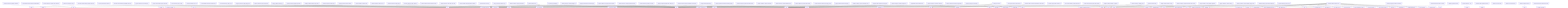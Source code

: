 graph TD
    uml_support.py_generate_mermaid_class_diagram['uml_support.py:generate_mermaid_class_diagram'] --> isinstance['isinstance']
    recommendation_support.py_generate_recommendations['recommendation_support.py:generate_recommendations']
    complexity_support.py_analyze_complexity_with_radon['complexity_support.py:analyze_complexity_with_radon'] --> str['str']
    complexity_support.py_analyze_maintainability_with_radon['complexity_support.py:analyze_maintainability_with_radon'] --> str['str']
    usage_example_support.py_extract_usage_examples['usage_example_support.py:extract_usage_examples'] --> isinstance['isinstance']
    monorepo_support.py_find_subprojects['monorepo_support.py:find_subprojects']
    security_support.py_analyze_security_with_bandit['security_support.py:analyze_security_with_bandit'] --> str['str']
    linting_support.py_run_pylint_on_files['linting_support.py:run_pylint_on_files'] --> str['str']
    git_support.py_get_contributors['git_support.py:get_contributors'] --> len['len']
    git_support.py_get_contributors['git_support.py:get_contributors'] --> int['int']
    git_support.py_get_contributors['git_support.py:get_contributors'] --> str['str']
    git_support.py_clone_repo_temp['git_support.py:clone_repo_temp'] --> str['str']
    git_support.py_clone_repo_temp['git_support.py:clone_repo_temp'] --> Path['Path']
    git_support.py_cleanup_temp_repo['git_support.py:cleanup_temp_repo']
    ai_summarization_support.py_ai_summarize_code['ai_summarization_support.py:ai_summarize_code']
    smartrepo_analyzer.py_create_requirements_txt['smartrepo_analyzer.py:create_requirements_txt'] --> open['open']
    smartrepo_analyzer.py_create_requirements_txt['smartrepo_analyzer.py:create_requirements_txt'] --> print['print']
    smartrepo_analyzer.py_main['smartrepo_analyzer.py:main'] --> SmartRepoAnalyzer['SmartRepoAnalyzer']
    smartrepo_analyzer.py_main['smartrepo_analyzer.py:main'] --> print['print']
    smartrepo_analyzer.py_main['smartrepo_analyzer.py:main'] --> create_requirements_txt['create_requirements_txt']
    smartrepo_analyzer.py___init__['smartrepo_analyzer.py:__init__'] --> Console['Console']
    smartrepo_analyzer.py_detect_project_type['smartrepo_analyzer.py:detect_project_type'] --> analyzer['analyzer']
    smartrepo_analyzer.py__analyze_package_json['smartrepo_analyzer.py:_analyze_package_json'] --> open['open']
    smartrepo_analyzer.py__analyze_package_json['smartrepo_analyzer.py:_analyze_package_json'] --> len['len']
    smartrepo_analyzer.py__analyze_package_json['smartrepo_analyzer.py:_analyze_package_json'] --> any['any']
    smartrepo_analyzer.py__analyze_requirements['smartrepo_analyzer.py:_analyze_requirements'] --> open['open']
    smartrepo_analyzer.py__analyze_pipfile['smartrepo_analyzer.py:_analyze_pipfile']
    smartrepo_analyzer.py__analyze_pubspec['smartrepo_analyzer.py:_analyze_pubspec']
    smartrepo_analyzer.py__analyze_cargo['smartrepo_analyzer.py:_analyze_cargo']
    smartrepo_analyzer.py__analyze_go_mod['smartrepo_analyzer.py:_analyze_go_mod']
    smartrepo_analyzer.py__analyze_maven['smartrepo_analyzer.py:_analyze_maven']
    smartrepo_analyzer.py__analyze_composer['smartrepo_analyzer.py:_analyze_composer']
    smartrepo_analyzer.py__analyze_by_extensions['smartrepo_analyzer.py:_analyze_by_extensions'] --> max['max']
    smartrepo_analyzer.py__analyze_by_extensions['smartrepo_analyzer.py:_analyze_by_extensions'] --> defaultdict['defaultdict']
    smartrepo_analyzer.py__find_python_entry_points['smartrepo_analyzer.py:_find_python_entry_points']
    smartrepo_analyzer.py_analyze_file['smartrepo_analyzer.py:analyze_file'] --> len['len']
    smartrepo_analyzer.py_analyze_file['smartrepo_analyzer.py:analyze_file'] --> open['open']
    smartrepo_analyzer.py_analyze_file['smartrepo_analyzer.py:analyze_file'] --> FileInfo['FileInfo']
    smartrepo_analyzer.py_analyze_file['smartrepo_analyzer.py:analyze_file'] --> get_lexer_for_filename['get_lexer_for_filename']
    smartrepo_analyzer.py_analyze_file['smartrepo_analyzer.py:analyze_file'] --> print['print']
    smartrepo_analyzer.py_analyze_file['smartrepo_analyzer.py:analyze_file'] --> str['str']
    smartrepo_analyzer.py__analyze_python_file['smartrepo_analyzer.py:_analyze_python_file'] --> sum['sum']
    smartrepo_analyzer.py__analyze_python_file['smartrepo_analyzer.py:_analyze_python_file'] --> set['set']
    smartrepo_analyzer.py__analyze_python_file['smartrepo_analyzer.py:_analyze_python_file'] --> isinstance['isinstance']
    smartrepo_analyzer.py__analyze_python_file['smartrepo_analyzer.py:_analyze_python_file'] --> list['list']
    smartrepo_analyzer.py__analyze_js_file['smartrepo_analyzer.py:_analyze_js_file'] --> set['set']
    smartrepo_analyzer.py__analyze_js_file['smartrepo_analyzer.py:_analyze_js_file'] --> list['list']
    smartrepo_analyzer.py__generate_file_summary['smartrepo_analyzer.py:_generate_file_summary'] --> len['len']
    smartrepo_analyzer.py_analyze_project['smartrepo_analyzer.py:analyze_project'] --> len['len']
    smartrepo_analyzer.py_analyze_project['smartrepo_analyzer.py:analyze_project'] --> analyze_security_with_bandit['analyze_security_with_bandit']
    smartrepo_analyzer.py_analyze_project['smartrepo_analyzer.py:analyze_project'] --> run_pylint_on_files['run_pylint_on_files']
    smartrepo_analyzer.py_analyze_project['smartrepo_analyzer.py:analyze_project'] --> Progress['Progress']
    smartrepo_analyzer.py_analyze_project['smartrepo_analyzer.py:analyze_project'] --> TimeElapsedColumn['TimeElapsedColumn']
    smartrepo_analyzer.py_analyze_project['smartrepo_analyzer.py:analyze_project'] --> analyze_maintainability_with_radon['analyze_maintainability_with_radon']
    smartrepo_analyzer.py_analyze_project['smartrepo_analyzer.py:analyze_project'] --> str['str']
    smartrepo_analyzer.py_analyze_project['smartrepo_analyzer.py:analyze_project'] --> parse_coverage_xml['parse_coverage_xml']
    smartrepo_analyzer.py_analyze_project['smartrepo_analyzer.py:analyze_project'] --> ai_summarize_code['ai_summarize_code']
    smartrepo_analyzer.py_analyze_project['smartrepo_analyzer.py:analyze_project'] --> get_contributors['get_contributors']
    smartrepo_analyzer.py_analyze_project['smartrepo_analyzer.py:analyze_project'] --> run_eslint_on_files['run_eslint_on_files']
    smartrepo_analyzer.py_analyze_project['smartrepo_analyzer.py:analyze_project'] --> run_flake8_on_files['run_flake8_on_files']
    smartrepo_analyzer.py_analyze_project['smartrepo_analyzer.py:analyze_project'] --> list['list']
    smartrepo_analyzer.py_analyze_project['smartrepo_analyzer.py:analyze_project'] --> analyze_complexity_with_radon['analyze_complexity_with_radon']
    smartrepo_analyzer.py_analyze_project['smartrepo_analyzer.py:analyze_project'] --> get_overall_coverage['get_overall_coverage']
    smartrepo_analyzer.py_analyze_project['smartrepo_analyzer.py:analyze_project'] --> save_call_graph_mermaid['save_call_graph_mermaid']
    smartrepo_analyzer.py_analyze_project['smartrepo_analyzer.py:analyze_project'] --> find_cycles['find_cycles']
    smartrepo_analyzer.py_analyze_project['smartrepo_analyzer.py:analyze_project'] --> ProjectStructure['ProjectStructure']
    smartrepo_analyzer.py_analyze_project['smartrepo_analyzer.py:analyze_project'] --> TimeRemainingColumn['TimeRemainingColumn']
    smartrepo_analyzer.py_analyze_project['smartrepo_analyzer.py:analyze_project'] --> detect_frameworks['detect_frameworks']
    smartrepo_analyzer.py_analyze_project['smartrepo_analyzer.py:analyze_project'] --> extract_call_graph['extract_call_graph']
    smartrepo_analyzer.py_analyze_project['smartrepo_analyzer.py:analyze_project'] --> print['print']
    smartrepo_analyzer.py__should_analyze_file['smartrepo_analyzer.py:_should_analyze_file'] --> any['any']
    smartrepo_analyzer.py__should_analyze_file['smartrepo_analyzer.py:_should_analyze_file'] --> str['str']
    smartrepo_analyzer.py__extract_dependencies['smartrepo_analyzer.py:_extract_dependencies'] --> open['open']
    smartrepo_analyzer.py__categorize_architecture['smartrepo_analyzer.py:_categorize_architecture'] --> any['any']
    smartrepo_analyzer.py__calculate_metrics['smartrepo_analyzer.py:_calculate_metrics'] --> sum['sum']
    smartrepo_analyzer.py__calculate_metrics['smartrepo_analyzer.py:_calculate_metrics'] --> len['len']
    smartrepo_analyzer.py__calculate_metrics['smartrepo_analyzer.py:_calculate_metrics'] --> defaultdict['defaultdict']
    smartrepo_analyzer.py__calculate_metrics['smartrepo_analyzer.py:_calculate_metrics'] --> dict['dict']
    smartrepo_analyzer.py__calculate_metrics['smartrepo_analyzer.py:_calculate_metrics'] --> round['round']
    smartrepo_analyzer.py__build_file_dependency_graph['smartrepo_analyzer.py:_build_file_dependency_graph'] --> Path['Path']
    smartrepo_analyzer.py_generate_all['smartrepo_analyzer.py:generate_all'] --> open['open']
    smartrepo_analyzer.py_generate_all['smartrepo_analyzer.py:generate_all'] --> len['len']
    smartrepo_analyzer.py_generate_all['smartrepo_analyzer.py:generate_all'] --> generate_recommendations['generate_recommendations']
    smartrepo_analyzer.py_generate_all['smartrepo_analyzer.py:generate_all'] --> print['print']
    smartrepo_analyzer.py_generate_all['smartrepo_analyzer.py:generate_all'] --> hasattr['hasattr']
    smartrepo_analyzer.py_generate_enhanced_readme['smartrepo_analyzer.py:generate_enhanced_readme'] --> open['open']
    smartrepo_analyzer.py_generate_enhanced_readme['smartrepo_analyzer.py:generate_enhanced_readme'] --> len['len']
    smartrepo_analyzer.py_generate_enhanced_readme['smartrepo_analyzer.py:generate_enhanced_readme'] --> str['str']
    smartrepo_analyzer.py__generate_project_description['smartrepo_analyzer.py:_generate_project_description'] --> any['any']
    smartrepo_analyzer.py__generate_architecture_tree['smartrepo_analyzer.py:_generate_architecture_tree'] --> len['len']
    smartrepo_analyzer.py__generate_architecture_tree['smartrepo_analyzer.py:_generate_architecture_tree'] --> enumerate['enumerate']
    smartrepo_analyzer.py__generate_architecture_tree['smartrepo_analyzer.py:_generate_architecture_tree'] --> Path['Path']
    smartrepo_analyzer.py__generate_structure_description['smartrepo_analyzer.py:_generate_structure_description'] --> len['len']
    smartrepo_analyzer.py__generate_dependencies_section['smartrepo_analyzer.py:_generate_dependencies_section'] --> len['len']
    smartrepo_analyzer.py__generate_prerequisites['smartrepo_analyzer.py:_generate_prerequisites']
    smartrepo_analyzer.py__generate_installation_steps['smartrepo_analyzer.py:_generate_installation_steps']
    smartrepo_analyzer.py__generate_usage_examples['smartrepo_analyzer.py:_generate_usage_examples']
    smartrepo_analyzer.py__format_language_distribution['smartrepo_analyzer.py:_format_language_distribution'] --> sum['sum']
    smartrepo_analyzer.py__format_language_distribution['smartrepo_analyzer.py:_format_language_distribution'] --> sorted['sorted']
    smartrepo_analyzer.py_generate_architecture_diagram['smartrepo_analyzer.py:generate_architecture_diagram'] --> open['open']
    smartrepo_analyzer.py__generate_mermaid_diagram['smartrepo_analyzer.py:_generate_mermaid_diagram'] --> enumerate['enumerate']
    smartrepo_analyzer.py__generate_mermaid_diagram['smartrepo_analyzer.py:_generate_mermaid_diagram'] --> Path['Path']
    smartrepo_analyzer.py__generate_diagram_png['smartrepo_analyzer.py:_generate_diagram_png'] --> print['print']
    smartrepo_analyzer.py__generate_diagram_png['smartrepo_analyzer.py:_generate_diagram_png'] --> str['str']
    smartrepo_analyzer.py_generate_file_dependency_diagram['smartrepo_analyzer.py:generate_file_dependency_diagram'] --> open['open']
    smartrepo_analyzer.py_generate_file_dependency_diagram['smartrepo_analyzer.py:generate_file_dependency_diagram'] --> print['print']
    smartrepo_analyzer.py_generate_ai_summary['smartrepo_analyzer.py:generate_ai_summary'] --> open['open']
    smartrepo_analyzer.py_generate_ai_summary['smartrepo_analyzer.py:generate_ai_summary'] --> len['len']
    smartrepo_analyzer.py_generate_ai_summary['smartrepo_analyzer.py:generate_ai_summary'] --> sorted['sorted']
    smartrepo_analyzer.py__get_category_description['smartrepo_analyzer.py:_get_category_description']
    smartrepo_analyzer.py__generate_key_insights['smartrepo_analyzer.py:_generate_key_insights'] --> len['len']
    smartrepo_analyzer.py_generate_prompt_ready['smartrepo_analyzer.py:generate_prompt_ready'] --> open['open']
    smartrepo_analyzer.py_generate_prompt_ready['smartrepo_analyzer.py:generate_prompt_ready'] --> len['len']
    smartrepo_analyzer.py_generate_prompt_ready['smartrepo_analyzer.py:generate_prompt_ready'] --> chr['chr']
    smartrepo_analyzer.py__generate_architecture_prompt_section['smartrepo_analyzer.py:_generate_architecture_prompt_section'] --> len['len']
    smartrepo_analyzer.py__generate_components_prompt_section['smartrepo_analyzer.py:_generate_components_prompt_section'] --> sorted['sorted']
    smartrepo_analyzer.py__generate_dependencies_prompt_section['smartrepo_analyzer.py:_generate_dependencies_prompt_section']
    smartrepo_analyzer.py__generate_file_structure_prompt['smartrepo_analyzer.py:_generate_file_structure_prompt'] --> len['len']
    smartrepo_analyzer.py__generate_file_structure_prompt['smartrepo_analyzer.py:_generate_file_structure_prompt'] --> Path['Path']
    smartrepo_analyzer.py__generate_language_prompt_section['smartrepo_analyzer.py:_generate_language_prompt_section'] --> sum['sum']
    smartrepo_analyzer.py__generate_language_prompt_section['smartrepo_analyzer.py:_generate_language_prompt_section'] --> sorted['sorted']
    smartrepo_analyzer.py__generate_code_quality_section['smartrepo_analyzer.py:_generate_code_quality_section'] --> len['len']
    smartrepo_analyzer.py_generate_uml_diagram['smartrepo_analyzer.py:generate_uml_diagram'] --> print['print']
    smartrepo_analyzer.py_generate_uml_diagram['smartrepo_analyzer.py:generate_uml_diagram'] --> generate_mermaid_class_diagram['generate_mermaid_class_diagram']
    smartrepo_analyzer.py_generate_usage_examples_file['smartrepo_analyzer.py:generate_usage_examples_file'] --> open['open']
    smartrepo_analyzer.py_generate_usage_examples_file['smartrepo_analyzer.py:generate_usage_examples_file'] --> len['len']
    smartrepo_analyzer.py_generate_usage_examples_file['smartrepo_analyzer.py:generate_usage_examples_file'] --> extract_usage_examples['extract_usage_examples']
    smartrepo_analyzer.py_generate_usage_examples_file['smartrepo_analyzer.py:generate_usage_examples_file'] --> print['print']
    smartrepo_analyzer.py_generate_file_summaries['smartrepo_analyzer.py:generate_file_summaries'] --> open['open']
    smartrepo_analyzer.py_generate_file_summaries['smartrepo_analyzer.py:generate_file_summaries'] --> print['print']
    smartrepo_analyzer.py_generate_file_summaries['smartrepo_analyzer.py:generate_file_summaries'] --> summarize_file['summarize_file']
    smartrepo_analyzer.py_generate_file_summaries['smartrepo_analyzer.py:generate_file_summaries'] --> Path['Path']
    smartrepo_analyzer.py_print_logo['smartrepo_analyzer.py:print_logo'] --> Text['Text']
    smartrepo_analyzer.py_run['smartrepo_analyzer.py:run'] --> len['len']
    smartrepo_analyzer.py_run['smartrepo_analyzer.py:run'] --> DocumentationGenerator['DocumentationGenerator']
    smartrepo_analyzer.py_run['smartrepo_analyzer.py:run'] --> Path['Path']
    smartrepo_analyzer.py_run['smartrepo_analyzer.py:run'] --> CodeAnalyzer['CodeAnalyzer']
    smartrepo_analyzer.py_run['smartrepo_analyzer.py:run'] --> find_subprojects['find_subprojects']
    smartrepo_analyzer.py_run['smartrepo_analyzer.py:run'] --> print['print']
    smartrepo_analyzer.py_run['smartrepo_analyzer.py:run'] --> str['str']
    smartrepo_analyzer.py__print_summary['smartrepo_analyzer.py:_print_summary'] --> print['print']
    coverage_support.py_parse_coverage_xml['coverage_support.py:parse_coverage_xml'] --> int['int']
    coverage_support.py_get_overall_coverage['coverage_support.py:get_overall_coverage'] --> sum['sum']
    coverage_support.py_get_overall_coverage['coverage_support.py:get_overall_coverage'] --> len['len']
    summarization_support.py_summarize_file['summarization_support.py:summarize_file'] --> len['len']
    summarization_support.py_summarize_file['summarization_support.py:summarize_file'] --> enumerate['enumerate']
    multi_lint_support.py_run_flake8_on_files['multi_lint_support.py:run_flake8_on_files'] --> len['len']
    multi_lint_support.py_run_flake8_on_files['multi_lint_support.py:run_flake8_on_files'] --> str['str']
    multi_lint_support.py_run_eslint_on_files['multi_lint_support.py:run_eslint_on_files'] --> str['str']
    callgraph_support.py_extract_call_graph['callgraph_support.py:extract_call_graph'] --> set['set']
    callgraph_support.py_extract_call_graph['callgraph_support.py:extract_call_graph'] --> isinstance['isinstance']
    callgraph_support.py_call_graph_to_mermaid['callgraph_support.py:call_graph_to_mermaid']
    callgraph_support.py_find_cycles['callgraph_support.py:find_cycles'] --> list['list']
    callgraph_support.py_save_call_graph_mermaid['callgraph_support.py:save_call_graph_mermaid'] --> call_graph_to_mermaid['call_graph_to_mermaid']
    framework_detection_support.py_detect_frameworks['framework_detection_support.py:detect_frameworks'] --> set['set']
    smartrepo_tui.py_list_projects['smartrepo_tui.py:list_projects']
    smartrepo_tui.py_list_output_files['smartrepo_tui.py:list_output_files']
    smartrepo_tui.py_show_file_content['smartrepo_tui.py:show_file_content'] --> Panel['Panel']
    smartrepo_tui.py_show_file_content['smartrepo_tui.py:show_file_content'] --> str['str']
    smartrepo_tui.py_show_file_content['smartrepo_tui.py:show_file_content'] --> Syntax['Syntax']
    smartrepo_tui.py_main['smartrepo_tui.py:main'] --> len['len']
    smartrepo_tui.py_main['smartrepo_tui.py:main'] --> enumerate['enumerate']
    smartrepo_tui.py_main['smartrepo_tui.py:main'] --> str['str']
    smartrepo_tui.py_main['smartrepo_tui.py:main'] --> input['input']
    smartrepo_tui.py_main['smartrepo_tui.py:main'] --> list_projects['list_projects']
    smartrepo_tui.py_main['smartrepo_tui.py:main'] --> show_file_content['show_file_content']
    smartrepo_tui.py_main['smartrepo_tui.py:main'] --> list_output_files['list_output_files']
    smartrepo_tui.py_main['smartrepo_tui.py:main'] --> int['int']
    smartrepo_tui.py_main['smartrepo_tui.py:main'] --> Table['Table']